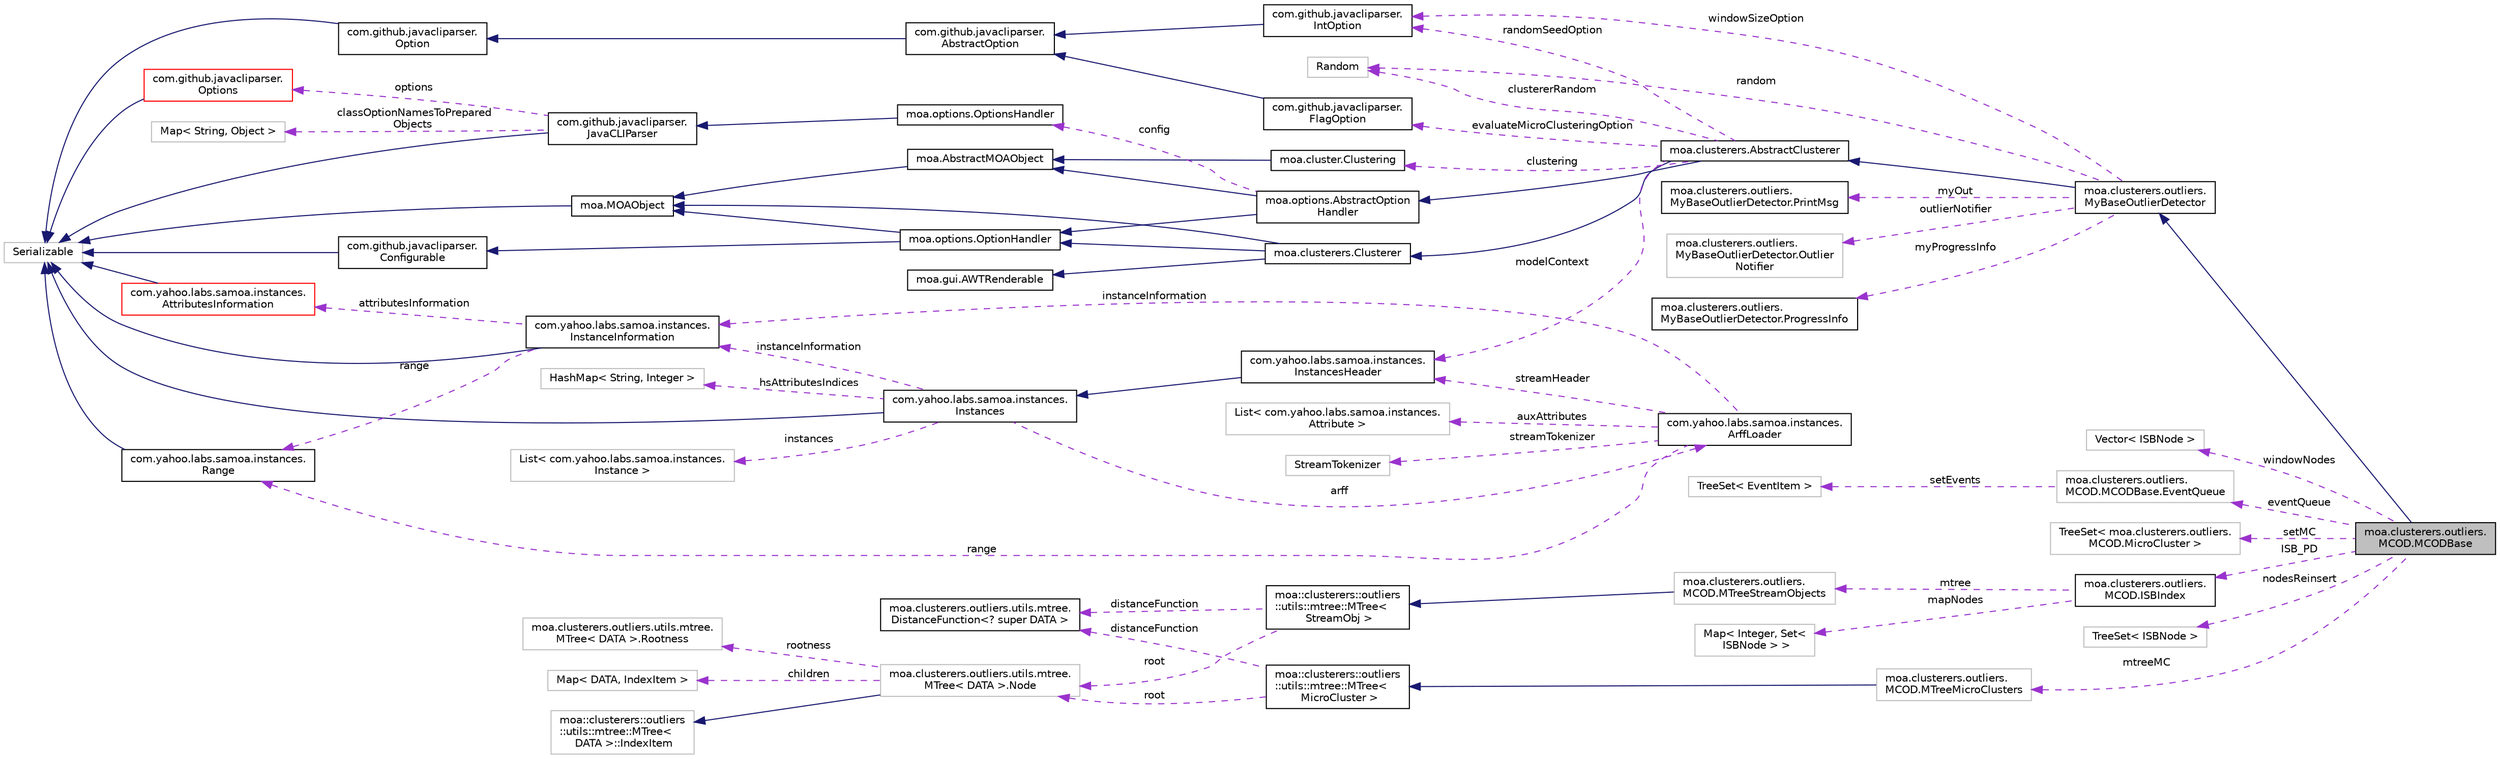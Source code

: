 digraph "moa.clusterers.outliers.MCOD.MCODBase"
{
 // LATEX_PDF_SIZE
  edge [fontname="Helvetica",fontsize="10",labelfontname="Helvetica",labelfontsize="10"];
  node [fontname="Helvetica",fontsize="10",shape=record];
  rankdir="LR";
  Node1 [label="moa.clusterers.outliers.\lMCOD.MCODBase",height=0.2,width=0.4,color="black", fillcolor="grey75", style="filled", fontcolor="black",tooltip=" "];
  Node2 -> Node1 [dir="back",color="midnightblue",fontsize="10",style="solid"];
  Node2 [label="moa.clusterers.outliers.\lMyBaseOutlierDetector",height=0.2,width=0.4,color="black", fillcolor="white", style="filled",URL="$classmoa_1_1clusterers_1_1outliers_1_1_my_base_outlier_detector.html",tooltip=" "];
  Node3 -> Node2 [dir="back",color="midnightblue",fontsize="10",style="solid"];
  Node3 [label="moa.clusterers.AbstractClusterer",height=0.2,width=0.4,color="black", fillcolor="white", style="filled",URL="$classmoa_1_1clusterers_1_1_abstract_clusterer.html",tooltip=" "];
  Node4 -> Node3 [dir="back",color="midnightblue",fontsize="10",style="solid"];
  Node4 [label="moa.options.AbstractOption\lHandler",height=0.2,width=0.4,color="black", fillcolor="white", style="filled",URL="$classmoa_1_1options_1_1_abstract_option_handler.html",tooltip=" "];
  Node5 -> Node4 [dir="back",color="midnightblue",fontsize="10",style="solid"];
  Node5 [label="moa.AbstractMOAObject",height=0.2,width=0.4,color="black", fillcolor="white", style="filled",URL="$classmoa_1_1_abstract_m_o_a_object.html",tooltip=" "];
  Node6 -> Node5 [dir="back",color="midnightblue",fontsize="10",style="solid"];
  Node6 [label="moa.MOAObject",height=0.2,width=0.4,color="black", fillcolor="white", style="filled",URL="$interfacemoa_1_1_m_o_a_object.html",tooltip=" "];
  Node7 -> Node6 [dir="back",color="midnightblue",fontsize="10",style="solid"];
  Node7 [label="Serializable",height=0.2,width=0.4,color="grey75", fillcolor="white", style="filled",tooltip=" "];
  Node8 -> Node4 [dir="back",color="midnightblue",fontsize="10",style="solid"];
  Node8 [label="moa.options.OptionHandler",height=0.2,width=0.4,color="black", fillcolor="white", style="filled",URL="$interfacemoa_1_1options_1_1_option_handler.html",tooltip=" "];
  Node6 -> Node8 [dir="back",color="midnightblue",fontsize="10",style="solid"];
  Node9 -> Node8 [dir="back",color="midnightblue",fontsize="10",style="solid"];
  Node9 [label="com.github.javacliparser.\lConfigurable",height=0.2,width=0.4,color="black", fillcolor="white", style="filled",URL="$interfacecom_1_1github_1_1javacliparser_1_1_configurable.html",tooltip=" "];
  Node7 -> Node9 [dir="back",color="midnightblue",fontsize="10",style="solid"];
  Node10 -> Node4 [dir="back",color="darkorchid3",fontsize="10",style="dashed",label=" config" ];
  Node10 [label="moa.options.OptionsHandler",height=0.2,width=0.4,color="black", fillcolor="white", style="filled",URL="$classmoa_1_1options_1_1_options_handler.html",tooltip=" "];
  Node11 -> Node10 [dir="back",color="midnightblue",fontsize="10",style="solid"];
  Node11 [label="com.github.javacliparser.\lJavaCLIParser",height=0.2,width=0.4,color="black", fillcolor="white", style="filled",URL="$classcom_1_1github_1_1javacliparser_1_1_java_c_l_i_parser.html",tooltip=" "];
  Node7 -> Node11 [dir="back",color="midnightblue",fontsize="10",style="solid"];
  Node12 -> Node11 [dir="back",color="darkorchid3",fontsize="10",style="dashed",label=" options" ];
  Node12 [label="com.github.javacliparser.\lOptions",height=0.2,width=0.4,color="red", fillcolor="white", style="filled",URL="$classcom_1_1github_1_1javacliparser_1_1_options.html",tooltip=" "];
  Node7 -> Node12 [dir="back",color="midnightblue",fontsize="10",style="solid"];
  Node14 -> Node11 [dir="back",color="darkorchid3",fontsize="10",style="dashed",label=" classOptionNamesToPrepared\lObjects" ];
  Node14 [label="Map\< String, Object \>",height=0.2,width=0.4,color="grey75", fillcolor="white", style="filled",tooltip=" "];
  Node15 -> Node3 [dir="back",color="midnightblue",fontsize="10",style="solid"];
  Node15 [label="moa.clusterers.Clusterer",height=0.2,width=0.4,color="black", fillcolor="white", style="filled",URL="$interfacemoa_1_1clusterers_1_1_clusterer.html",tooltip=" "];
  Node6 -> Node15 [dir="back",color="midnightblue",fontsize="10",style="solid"];
  Node8 -> Node15 [dir="back",color="midnightblue",fontsize="10",style="solid"];
  Node16 -> Node15 [dir="back",color="midnightblue",fontsize="10",style="solid"];
  Node16 [label="moa.gui.AWTRenderable",height=0.2,width=0.4,color="black", fillcolor="white", style="filled",URL="$interfacemoa_1_1gui_1_1_a_w_t_renderable.html",tooltip=" "];
  Node17 -> Node3 [dir="back",color="darkorchid3",fontsize="10",style="dashed",label=" evaluateMicroClusteringOption" ];
  Node17 [label="com.github.javacliparser.\lFlagOption",height=0.2,width=0.4,color="black", fillcolor="white", style="filled",URL="$classcom_1_1github_1_1javacliparser_1_1_flag_option.html",tooltip=" "];
  Node18 -> Node17 [dir="back",color="midnightblue",fontsize="10",style="solid"];
  Node18 [label="com.github.javacliparser.\lAbstractOption",height=0.2,width=0.4,color="black", fillcolor="white", style="filled",URL="$classcom_1_1github_1_1javacliparser_1_1_abstract_option.html",tooltip=" "];
  Node19 -> Node18 [dir="back",color="midnightblue",fontsize="10",style="solid"];
  Node19 [label="com.github.javacliparser.\lOption",height=0.2,width=0.4,color="black", fillcolor="white", style="filled",URL="$interfacecom_1_1github_1_1javacliparser_1_1_option.html",tooltip=" "];
  Node7 -> Node19 [dir="back",color="midnightblue",fontsize="10",style="solid"];
  Node20 -> Node3 [dir="back",color="darkorchid3",fontsize="10",style="dashed",label=" clustering" ];
  Node20 [label="moa.cluster.Clustering",height=0.2,width=0.4,color="black", fillcolor="white", style="filled",URL="$classmoa_1_1cluster_1_1_clustering.html",tooltip=" "];
  Node5 -> Node20 [dir="back",color="midnightblue",fontsize="10",style="solid"];
  Node21 -> Node3 [dir="back",color="darkorchid3",fontsize="10",style="dashed",label=" modelContext" ];
  Node21 [label="com.yahoo.labs.samoa.instances.\lInstancesHeader",height=0.2,width=0.4,color="black", fillcolor="white", style="filled",URL="$classcom_1_1yahoo_1_1labs_1_1samoa_1_1instances_1_1_instances_header.html",tooltip=" "];
  Node22 -> Node21 [dir="back",color="midnightblue",fontsize="10",style="solid"];
  Node22 [label="com.yahoo.labs.samoa.instances.\lInstances",height=0.2,width=0.4,color="black", fillcolor="white", style="filled",URL="$classcom_1_1yahoo_1_1labs_1_1samoa_1_1instances_1_1_instances.html",tooltip=" "];
  Node7 -> Node22 [dir="back",color="midnightblue",fontsize="10",style="solid"];
  Node23 -> Node22 [dir="back",color="darkorchid3",fontsize="10",style="dashed",label=" arff" ];
  Node23 [label="com.yahoo.labs.samoa.instances.\lArffLoader",height=0.2,width=0.4,color="black", fillcolor="white", style="filled",URL="$classcom_1_1yahoo_1_1labs_1_1samoa_1_1instances_1_1_arff_loader.html",tooltip=" "];
  Node21 -> Node23 [dir="back",color="darkorchid3",fontsize="10",style="dashed",label=" streamHeader" ];
  Node24 -> Node23 [dir="back",color="darkorchid3",fontsize="10",style="dashed",label=" auxAttributes" ];
  Node24 [label="List\< com.yahoo.labs.samoa.instances.\lAttribute \>",height=0.2,width=0.4,color="grey75", fillcolor="white", style="filled",tooltip=" "];
  Node25 -> Node23 [dir="back",color="darkorchid3",fontsize="10",style="dashed",label=" instanceInformation" ];
  Node25 [label="com.yahoo.labs.samoa.instances.\lInstanceInformation",height=0.2,width=0.4,color="black", fillcolor="white", style="filled",URL="$classcom_1_1yahoo_1_1labs_1_1samoa_1_1instances_1_1_instance_information.html",tooltip=" "];
  Node7 -> Node25 [dir="back",color="midnightblue",fontsize="10",style="solid"];
  Node26 -> Node25 [dir="back",color="darkorchid3",fontsize="10",style="dashed",label=" attributesInformation" ];
  Node26 [label="com.yahoo.labs.samoa.instances.\lAttributesInformation",height=0.2,width=0.4,color="red", fillcolor="white", style="filled",URL="$classcom_1_1yahoo_1_1labs_1_1samoa_1_1instances_1_1_attributes_information.html",tooltip=" "];
  Node7 -> Node26 [dir="back",color="midnightblue",fontsize="10",style="solid"];
  Node30 -> Node25 [dir="back",color="darkorchid3",fontsize="10",style="dashed",label=" range" ];
  Node30 [label="com.yahoo.labs.samoa.instances.\lRange",height=0.2,width=0.4,color="black", fillcolor="white", style="filled",URL="$classcom_1_1yahoo_1_1labs_1_1samoa_1_1instances_1_1_range.html",tooltip=" "];
  Node7 -> Node30 [dir="back",color="midnightblue",fontsize="10",style="solid"];
  Node30 -> Node23 [dir="back",color="darkorchid3",fontsize="10",style="dashed",label=" range" ];
  Node31 -> Node23 [dir="back",color="darkorchid3",fontsize="10",style="dashed",label=" streamTokenizer" ];
  Node31 [label="StreamTokenizer",height=0.2,width=0.4,color="grey75", fillcolor="white", style="filled",tooltip=" "];
  Node32 -> Node22 [dir="back",color="darkorchid3",fontsize="10",style="dashed",label=" instances" ];
  Node32 [label="List\< com.yahoo.labs.samoa.instances.\lInstance \>",height=0.2,width=0.4,color="grey75", fillcolor="white", style="filled",tooltip=" "];
  Node25 -> Node22 [dir="back",color="darkorchid3",fontsize="10",style="dashed",label=" instanceInformation" ];
  Node33 -> Node22 [dir="back",color="darkorchid3",fontsize="10",style="dashed",label=" hsAttributesIndices" ];
  Node33 [label="HashMap\< String, Integer \>",height=0.2,width=0.4,color="grey75", fillcolor="white", style="filled",tooltip=" "];
  Node34 -> Node3 [dir="back",color="darkorchid3",fontsize="10",style="dashed",label=" randomSeedOption" ];
  Node34 [label="com.github.javacliparser.\lIntOption",height=0.2,width=0.4,color="black", fillcolor="white", style="filled",URL="$classcom_1_1github_1_1javacliparser_1_1_int_option.html",tooltip=" "];
  Node18 -> Node34 [dir="back",color="midnightblue",fontsize="10",style="solid"];
  Node35 -> Node3 [dir="back",color="darkorchid3",fontsize="10",style="dashed",label=" clustererRandom" ];
  Node35 [label="Random",height=0.2,width=0.4,color="grey75", fillcolor="white", style="filled",tooltip=" "];
  Node36 -> Node2 [dir="back",color="darkorchid3",fontsize="10",style="dashed",label=" myOut" ];
  Node36 [label="moa.clusterers.outliers.\lMyBaseOutlierDetector.PrintMsg",height=0.2,width=0.4,color="black", fillcolor="white", style="filled",URL="$interfacemoa_1_1clusterers_1_1outliers_1_1_my_base_outlier_detector_1_1_print_msg.html",tooltip=" "];
  Node34 -> Node2 [dir="back",color="darkorchid3",fontsize="10",style="dashed",label=" windowSizeOption" ];
  Node37 -> Node2 [dir="back",color="darkorchid3",fontsize="10",style="dashed",label=" outlierNotifier" ];
  Node37 [label="moa.clusterers.outliers.\lMyBaseOutlierDetector.Outlier\lNotifier",height=0.2,width=0.4,color="grey75", fillcolor="white", style="filled",tooltip=" "];
  Node38 -> Node2 [dir="back",color="darkorchid3",fontsize="10",style="dashed",label=" myProgressInfo" ];
  Node38 [label="moa.clusterers.outliers.\lMyBaseOutlierDetector.ProgressInfo",height=0.2,width=0.4,color="black", fillcolor="white", style="filled",URL="$interfacemoa_1_1clusterers_1_1outliers_1_1_my_base_outlier_detector_1_1_progress_info.html",tooltip=" "];
  Node35 -> Node2 [dir="back",color="darkorchid3",fontsize="10",style="dashed",label=" random" ];
  Node39 -> Node1 [dir="back",color="darkorchid3",fontsize="10",style="dashed",label=" windowNodes" ];
  Node39 [label="Vector\< ISBNode \>",height=0.2,width=0.4,color="grey75", fillcolor="white", style="filled",tooltip=" "];
  Node40 -> Node1 [dir="back",color="darkorchid3",fontsize="10",style="dashed",label=" ISB_PD" ];
  Node40 [label="moa.clusterers.outliers.\lMCOD.ISBIndex",height=0.2,width=0.4,color="black", fillcolor="white", style="filled",URL="$classmoa_1_1clusterers_1_1outliers_1_1_m_c_o_d_1_1_i_s_b_index.html",tooltip=" "];
  Node41 -> Node40 [dir="back",color="darkorchid3",fontsize="10",style="dashed",label=" mtree" ];
  Node41 [label="moa.clusterers.outliers.\lMCOD.MTreeStreamObjects",height=0.2,width=0.4,color="grey75", fillcolor="white", style="filled",tooltip=" "];
  Node42 -> Node41 [dir="back",color="midnightblue",fontsize="10",style="solid"];
  Node42 [label="moa::clusterers::outliers\l::utils::mtree::MTree\<\l StreamObj \>",height=0.2,width=0.4,color="black", fillcolor="white", style="filled",URL="$classmoa_1_1clusterers_1_1outliers_1_1utils_1_1mtree_1_1_m_tree.html",tooltip=" "];
  Node43 -> Node42 [dir="back",color="darkorchid3",fontsize="10",style="dashed",label=" root" ];
  Node43 [label="moa.clusterers.outliers.utils.mtree.\lMTree\< DATA \>.Node",height=0.2,width=0.4,color="grey75", fillcolor="white", style="filled",tooltip=" "];
  Node44 -> Node43 [dir="back",color="midnightblue",fontsize="10",style="solid"];
  Node44 [label="moa::clusterers::outliers\l::utils::mtree::MTree\<\l DATA \>::IndexItem",height=0.2,width=0.4,color="grey75", fillcolor="white", style="filled",tooltip=" "];
  Node45 -> Node43 [dir="back",color="darkorchid3",fontsize="10",style="dashed",label=" rootness" ];
  Node45 [label="moa.clusterers.outliers.utils.mtree.\lMTree\< DATA \>.Rootness",height=0.2,width=0.4,color="grey75", fillcolor="white", style="filled",tooltip=" "];
  Node46 -> Node43 [dir="back",color="darkorchid3",fontsize="10",style="dashed",label=" children" ];
  Node46 [label="Map\< DATA, IndexItem \>",height=0.2,width=0.4,color="grey75", fillcolor="white", style="filled",tooltip=" "];
  Node47 -> Node42 [dir="back",color="darkorchid3",fontsize="10",style="dashed",label=" distanceFunction" ];
  Node47 [label="moa.clusterers.outliers.utils.mtree.\lDistanceFunction\<? super DATA \>",height=0.2,width=0.4,color="black", fillcolor="white", style="filled",URL="$interfacemoa_1_1clusterers_1_1outliers_1_1utils_1_1mtree_1_1_distance_function.html",tooltip=" "];
  Node48 -> Node40 [dir="back",color="darkorchid3",fontsize="10",style="dashed",label=" mapNodes" ];
  Node48 [label="Map\< Integer, Set\<\l ISBNode \> \>",height=0.2,width=0.4,color="grey75", fillcolor="white", style="filled",tooltip=" "];
  Node49 -> Node1 [dir="back",color="darkorchid3",fontsize="10",style="dashed",label=" setMC" ];
  Node49 [label="TreeSet\< moa.clusterers.outliers.\lMCOD.MicroCluster \>",height=0.2,width=0.4,color="grey75", fillcolor="white", style="filled",tooltip=" "];
  Node50 -> Node1 [dir="back",color="darkorchid3",fontsize="10",style="dashed",label=" eventQueue" ];
  Node50 [label="moa.clusterers.outliers.\lMCOD.MCODBase.EventQueue",height=0.2,width=0.4,color="grey75", fillcolor="white", style="filled",tooltip=" "];
  Node51 -> Node50 [dir="back",color="darkorchid3",fontsize="10",style="dashed",label=" setEvents" ];
  Node51 [label="TreeSet\< EventItem \>",height=0.2,width=0.4,color="grey75", fillcolor="white", style="filled",tooltip=" "];
  Node52 -> Node1 [dir="back",color="darkorchid3",fontsize="10",style="dashed",label=" nodesReinsert" ];
  Node52 [label="TreeSet\< ISBNode \>",height=0.2,width=0.4,color="grey75", fillcolor="white", style="filled",tooltip=" "];
  Node53 -> Node1 [dir="back",color="darkorchid3",fontsize="10",style="dashed",label=" mtreeMC" ];
  Node53 [label="moa.clusterers.outliers.\lMCOD.MTreeMicroClusters",height=0.2,width=0.4,color="grey75", fillcolor="white", style="filled",tooltip=" "];
  Node54 -> Node53 [dir="back",color="midnightblue",fontsize="10",style="solid"];
  Node54 [label="moa::clusterers::outliers\l::utils::mtree::MTree\<\l MicroCluster \>",height=0.2,width=0.4,color="black", fillcolor="white", style="filled",URL="$classmoa_1_1clusterers_1_1outliers_1_1utils_1_1mtree_1_1_m_tree.html",tooltip=" "];
  Node43 -> Node54 [dir="back",color="darkorchid3",fontsize="10",style="dashed",label=" root" ];
  Node47 -> Node54 [dir="back",color="darkorchid3",fontsize="10",style="dashed",label=" distanceFunction" ];
}
